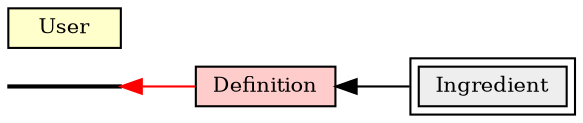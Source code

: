 digraph a {
size="8,20";
rankdir=LR;
node [height=0 style="filled", shape="box", font="Helvetica-Bold", fontsize="10", color="#00000"];
"Definition" -> "Ingredient" [dir=back];
"Définition" -> "Definition" [color="#FF0000", dir=back];
"Definition" [URL="http://smw.learning-socle.org/index.php/Cat%C3%A9gorie:Definition",peripheries=1,label="Definition",fillcolor="#FFCCCC"];
"Définition" [URL="http://smw.learning-socle.org/index.php/Cat%C3%A9gorie:D%C3%A9finition",peripheries=1,label="",fillcolor="#EEEEEE"];
"Ingredient" [URL="http://smw.learning-socle.org/index.php/Cat%C3%A9gorie:Ingredient",peripheries=2,label="Ingredient",fillcolor="#EEEEEE"];
"User" [URL="http://smw.learning-socle.org/index.php/Cat%C3%A9gorie:User",peripheries=1,label="User",fillcolor="#FFFFCC"];
}
